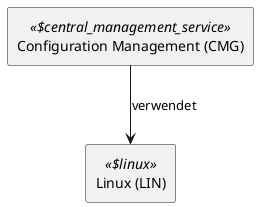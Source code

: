 @startuml


skinparam monochrome true
skinparam componentStyle uml2



show stereotype

rectangle Configuration__F_Management__F___N_CMG__O_ as "Configuration Management (CMG)" <<$central_management_service>> {
}

rectangle Linux__F___N_LIN__O_ as "Linux (LIN)" <<$linux>> {
}
Configuration__F_Management__F___N_CMG__O_ -down-> Linux__F___N_LIN__O_ : verwendet 

' Begin Protected Region [[layouting]]

' End Protected Region   [[layouting]]

@enduml
' Actifsource ID=[dc5bfacd-eaac-11e8-88d3-bfc6b992bdec,0b167391-0e1a-11e9-8b4c-f9aec93d8b56,Hash]
